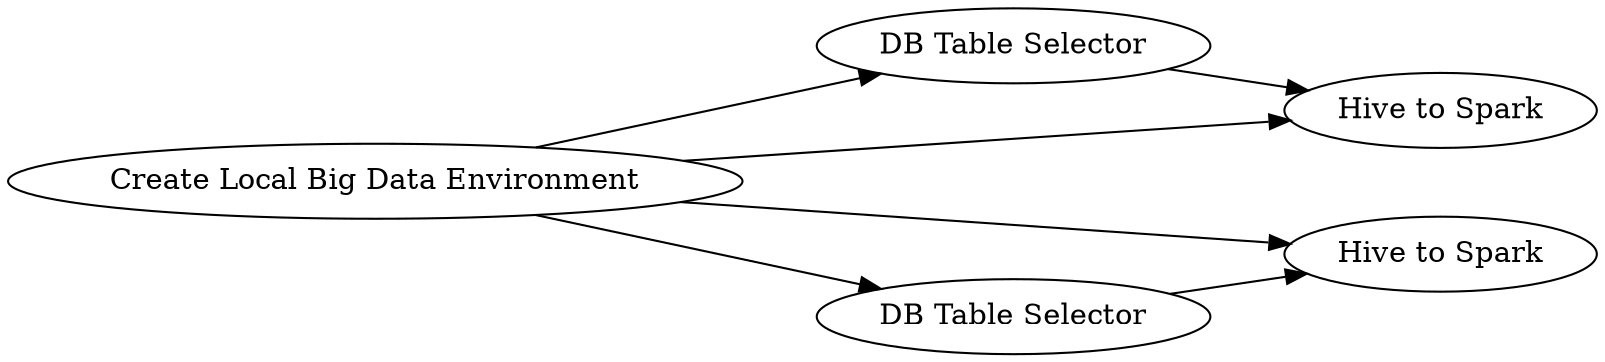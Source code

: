 digraph {
	212 -> 247
	212 -> 249
	212 -> 248
	212 -> 246
	247 -> 249
	246 -> 248
	246 [label="DB Table Selector"]
	247 [label="DB Table Selector"]
	248 [label="Hive to Spark"]
	249 [label="Hive to Spark"]
	212 [label="Create Local Big Data Environment"]
	rankdir=LR
}
